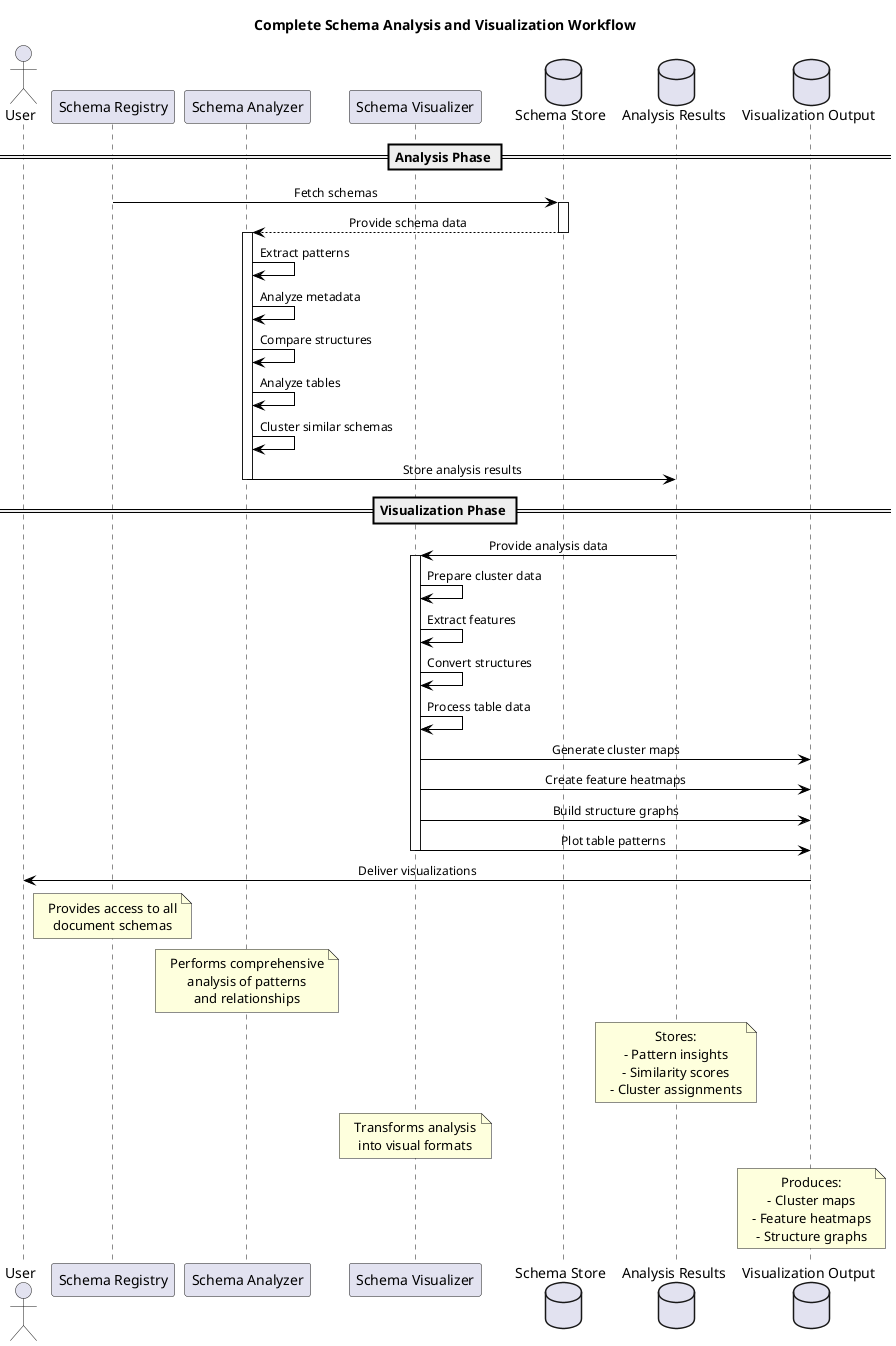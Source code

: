 @startuml Complete_Analysis_Visualization_Flow

!include <archimate/Archimate>

' Title
title Complete Schema Analysis and Visualization Workflow

' Participants
actor User
participant "Schema Registry" as Registry
participant "Schema Analyzer" as Analyzer
participant "Schema Visualizer" as Visualizer
database "Schema Store" as Store
database "Analysis Results" as Results
database "Visualization Output" as Output

' Analysis Phase
== Analysis Phase ==

Registry -> Store : Fetch schemas
activate Store
Store --> Analyzer : Provide schema data
deactivate Store

activate Analyzer
Analyzer -> Analyzer : Extract patterns
Analyzer -> Analyzer : Analyze metadata
Analyzer -> Analyzer : Compare structures
Analyzer -> Analyzer : Analyze tables
Analyzer -> Analyzer : Cluster similar schemas

Analyzer -> Results : Store analysis results
deactivate Analyzer

' Visualization Phase
== Visualization Phase ==

Results -> Visualizer : Provide analysis data
activate Visualizer

' Data Preprocessing
Visualizer -> Visualizer : Prepare cluster data
Visualizer -> Visualizer : Extract features
Visualizer -> Visualizer : Convert structures
Visualizer -> Visualizer : Process table data

' Generate Visualizations
Visualizer -> Output : Generate cluster maps
Visualizer -> Output : Create feature heatmaps
Visualizer -> Output : Build structure graphs
Visualizer -> Output : Plot table patterns

deactivate Visualizer

' Final Output
Output -> User : Deliver visualizations

' Notes
note over Registry
  Provides access to all
  document schemas
end note

note over Analyzer
  Performs comprehensive
  analysis of patterns
  and relationships
end note

note over Results
  Stores:
  - Pattern insights
  - Similarity scores
  - Cluster assignments
end note

note over Visualizer
  Transforms analysis
  into visual formats
end note

note over Output
  Produces:
  - Cluster maps
  - Feature heatmaps
  - Structure graphs
end note

@enduml
